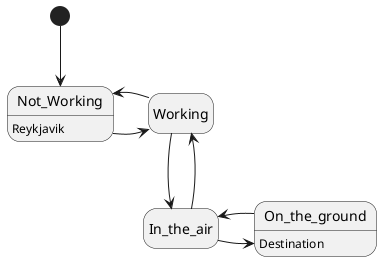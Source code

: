 @startuml
hide empty description

[*] --> Not_Working
Not_Working -> Working
Not_Working : Reykjavik
Working -> Not_Working
Working --> In_the_air
In_the_air -> Working
In_the_air -> On_the_ground
On_the_ground -> In_the_air
On_the_ground : Destination

@enduml